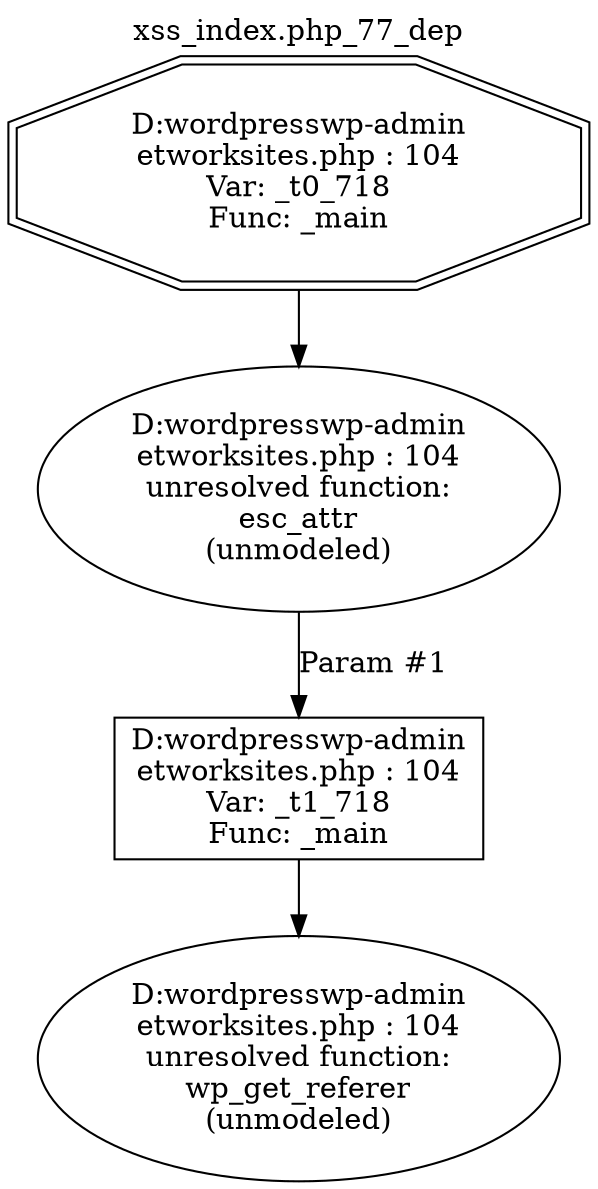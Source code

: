 digraph cfg {
  label="xss_index.php_77_dep";
  labelloc=t;
  n1 [shape=doubleoctagon, label="D:\wordpress\wp-admin\network\sites.php : 104\nVar: _t0_718\nFunc: _main\n"];
  n2 [shape=ellipse, label="D:\wordpress\wp-admin\network\sites.php : 104\nunresolved function:\nesc_attr\n(unmodeled)\n"];
  n3 [shape=box, label="D:\wordpress\wp-admin\network\sites.php : 104\nVar: _t1_718\nFunc: _main\n"];
  n4 [shape=ellipse, label="D:\wordpress\wp-admin\network\sites.php : 104\nunresolved function:\nwp_get_referer\n(unmodeled)\n"];
  n1 -> n2;
  n3 -> n4;
  n2 -> n3[label="Param #1"];
}
